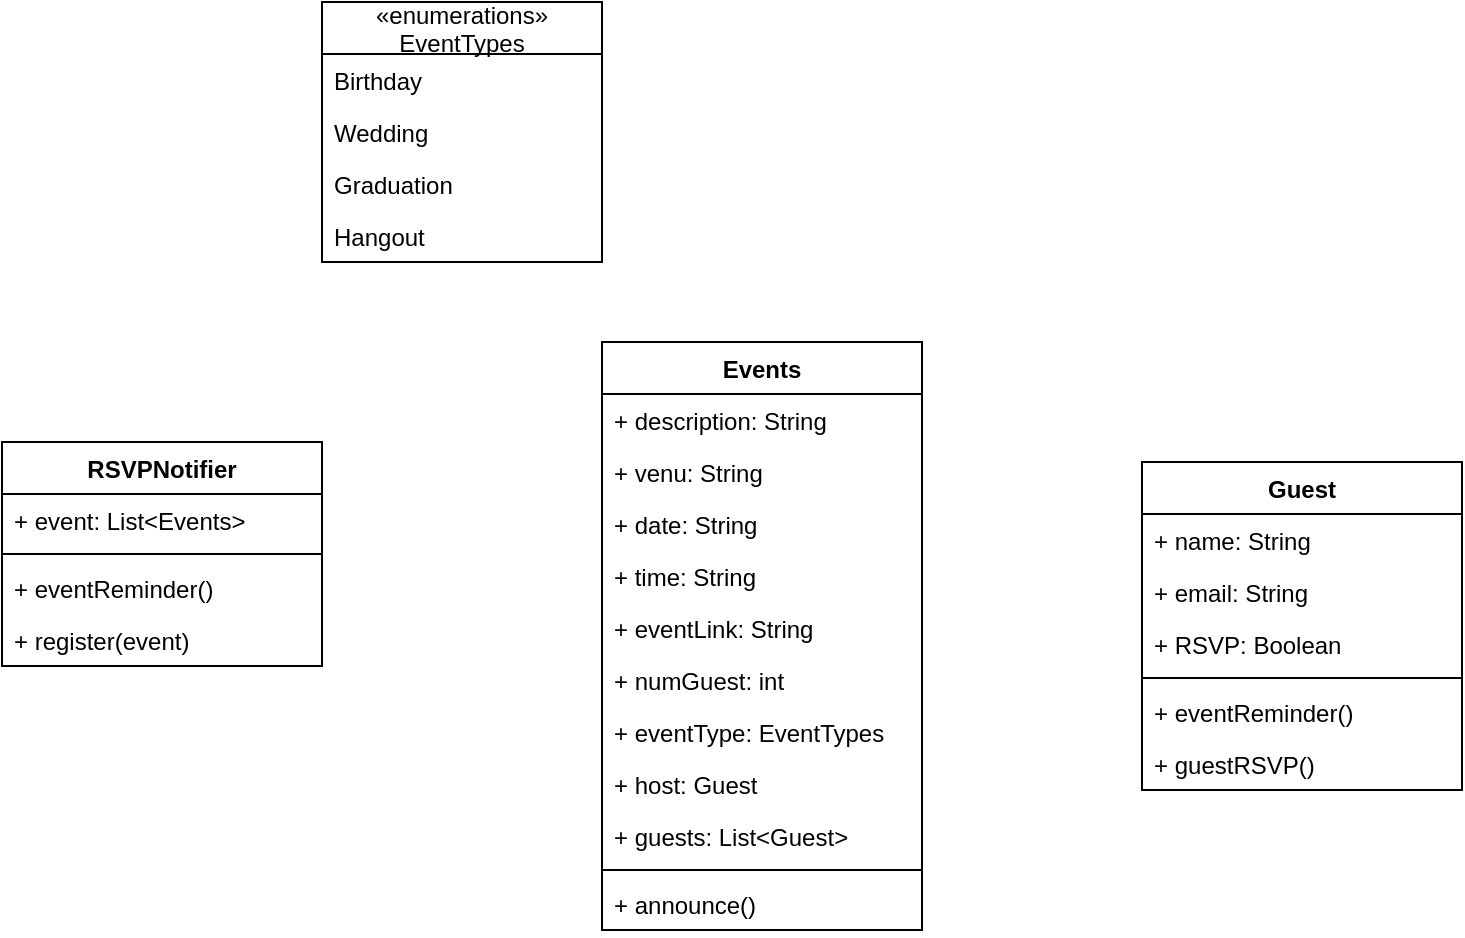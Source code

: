 <mxfile version="13.7.7" type="device"><diagram id="n76bNzCy4CvKaslNPOGh" name="Page-1"><mxGraphModel dx="1186" dy="676" grid="1" gridSize="10" guides="1" tooltips="1" connect="1" arrows="1" fold="1" page="1" pageScale="1" pageWidth="850" pageHeight="1100" math="0" shadow="0"><root><mxCell id="0"/><mxCell id="1" parent="0"/><mxCell id="WnAc6PE9gdIqPDl18MEY-4" value="«enumerations»&#10;EventTypes" style="swimlane;fontStyle=0;childLayout=stackLayout;horizontal=1;startSize=26;fillColor=none;horizontalStack=0;resizeParent=1;resizeParentMax=0;resizeLast=0;collapsible=1;marginBottom=0;" parent="1" vertex="1"><mxGeometry x="340" y="70" width="140" height="130" as="geometry"/></mxCell><mxCell id="WnAc6PE9gdIqPDl18MEY-5" value="Birthday" style="text;strokeColor=none;fillColor=none;align=left;verticalAlign=top;spacingLeft=4;spacingRight=4;overflow=hidden;rotatable=0;points=[[0,0.5],[1,0.5]];portConstraint=eastwest;" parent="WnAc6PE9gdIqPDl18MEY-4" vertex="1"><mxGeometry y="26" width="140" height="26" as="geometry"/></mxCell><mxCell id="WnAc6PE9gdIqPDl18MEY-6" value="Wedding" style="text;strokeColor=none;fillColor=none;align=left;verticalAlign=top;spacingLeft=4;spacingRight=4;overflow=hidden;rotatable=0;points=[[0,0.5],[1,0.5]];portConstraint=eastwest;" parent="WnAc6PE9gdIqPDl18MEY-4" vertex="1"><mxGeometry y="52" width="140" height="26" as="geometry"/></mxCell><mxCell id="WnAc6PE9gdIqPDl18MEY-7" value="Graduation" style="text;strokeColor=none;fillColor=none;align=left;verticalAlign=top;spacingLeft=4;spacingRight=4;overflow=hidden;rotatable=0;points=[[0,0.5],[1,0.5]];portConstraint=eastwest;" parent="WnAc6PE9gdIqPDl18MEY-4" vertex="1"><mxGeometry y="78" width="140" height="26" as="geometry"/></mxCell><mxCell id="WnAc6PE9gdIqPDl18MEY-8" value="Hangout" style="text;strokeColor=none;fillColor=none;align=left;verticalAlign=top;spacingLeft=4;spacingRight=4;overflow=hidden;rotatable=0;points=[[0,0.5],[1,0.5]];portConstraint=eastwest;" parent="WnAc6PE9gdIqPDl18MEY-4" vertex="1"><mxGeometry y="104" width="140" height="26" as="geometry"/></mxCell><mxCell id="qUTj6CMBbtaSkT5nJexN-5" value="RSVPNotifier" style="swimlane;fontStyle=1;align=center;verticalAlign=top;childLayout=stackLayout;horizontal=1;startSize=26;horizontalStack=0;resizeParent=1;resizeParentMax=0;resizeLast=0;collapsible=1;marginBottom=0;" vertex="1" parent="1"><mxGeometry x="180" y="290" width="160" height="112" as="geometry"/></mxCell><mxCell id="qUTj6CMBbtaSkT5nJexN-6" value="+ event: List&lt;Events&gt;" style="text;strokeColor=none;fillColor=none;align=left;verticalAlign=top;spacingLeft=4;spacingRight=4;overflow=hidden;rotatable=0;points=[[0,0.5],[1,0.5]];portConstraint=eastwest;" vertex="1" parent="qUTj6CMBbtaSkT5nJexN-5"><mxGeometry y="26" width="160" height="26" as="geometry"/></mxCell><mxCell id="qUTj6CMBbtaSkT5nJexN-7" value="" style="line;strokeWidth=1;fillColor=none;align=left;verticalAlign=middle;spacingTop=-1;spacingLeft=3;spacingRight=3;rotatable=0;labelPosition=right;points=[];portConstraint=eastwest;" vertex="1" parent="qUTj6CMBbtaSkT5nJexN-5"><mxGeometry y="52" width="160" height="8" as="geometry"/></mxCell><mxCell id="qUTj6CMBbtaSkT5nJexN-9" value="+ eventReminder()" style="text;strokeColor=none;fillColor=none;align=left;verticalAlign=top;spacingLeft=4;spacingRight=4;overflow=hidden;rotatable=0;points=[[0,0.5],[1,0.5]];portConstraint=eastwest;" vertex="1" parent="qUTj6CMBbtaSkT5nJexN-5"><mxGeometry y="60" width="160" height="26" as="geometry"/></mxCell><mxCell id="qUTj6CMBbtaSkT5nJexN-8" value="+ register(event)" style="text;strokeColor=none;fillColor=none;align=left;verticalAlign=top;spacingLeft=4;spacingRight=4;overflow=hidden;rotatable=0;points=[[0,0.5],[1,0.5]];portConstraint=eastwest;" vertex="1" parent="qUTj6CMBbtaSkT5nJexN-5"><mxGeometry y="86" width="160" height="26" as="geometry"/></mxCell><mxCell id="qUTj6CMBbtaSkT5nJexN-10" value="Events" style="swimlane;fontStyle=1;align=center;verticalAlign=top;childLayout=stackLayout;horizontal=1;startSize=26;horizontalStack=0;resizeParent=1;resizeParentMax=0;resizeLast=0;collapsible=1;marginBottom=0;" vertex="1" parent="1"><mxGeometry x="480" y="240" width="160" height="294" as="geometry"/></mxCell><mxCell id="qUTj6CMBbtaSkT5nJexN-11" value="+ description: String" style="text;strokeColor=none;fillColor=none;align=left;verticalAlign=top;spacingLeft=4;spacingRight=4;overflow=hidden;rotatable=0;points=[[0,0.5],[1,0.5]];portConstraint=eastwest;" vertex="1" parent="qUTj6CMBbtaSkT5nJexN-10"><mxGeometry y="26" width="160" height="26" as="geometry"/></mxCell><mxCell id="qUTj6CMBbtaSkT5nJexN-14" value="+ venu: String" style="text;strokeColor=none;fillColor=none;align=left;verticalAlign=top;spacingLeft=4;spacingRight=4;overflow=hidden;rotatable=0;points=[[0,0.5],[1,0.5]];portConstraint=eastwest;" vertex="1" parent="qUTj6CMBbtaSkT5nJexN-10"><mxGeometry y="52" width="160" height="26" as="geometry"/></mxCell><mxCell id="qUTj6CMBbtaSkT5nJexN-18" value="+ date: String" style="text;strokeColor=none;fillColor=none;align=left;verticalAlign=top;spacingLeft=4;spacingRight=4;overflow=hidden;rotatable=0;points=[[0,0.5],[1,0.5]];portConstraint=eastwest;" vertex="1" parent="qUTj6CMBbtaSkT5nJexN-10"><mxGeometry y="78" width="160" height="26" as="geometry"/></mxCell><mxCell id="qUTj6CMBbtaSkT5nJexN-16" value="+ time: String" style="text;strokeColor=none;fillColor=none;align=left;verticalAlign=top;spacingLeft=4;spacingRight=4;overflow=hidden;rotatable=0;points=[[0,0.5],[1,0.5]];portConstraint=eastwest;" vertex="1" parent="qUTj6CMBbtaSkT5nJexN-10"><mxGeometry y="104" width="160" height="26" as="geometry"/></mxCell><mxCell id="qUTj6CMBbtaSkT5nJexN-19" value="+ eventLink: String" style="text;strokeColor=none;fillColor=none;align=left;verticalAlign=top;spacingLeft=4;spacingRight=4;overflow=hidden;rotatable=0;points=[[0,0.5],[1,0.5]];portConstraint=eastwest;" vertex="1" parent="qUTj6CMBbtaSkT5nJexN-10"><mxGeometry y="130" width="160" height="26" as="geometry"/></mxCell><mxCell id="qUTj6CMBbtaSkT5nJexN-17" value="+ numGuest: int" style="text;strokeColor=none;fillColor=none;align=left;verticalAlign=top;spacingLeft=4;spacingRight=4;overflow=hidden;rotatable=0;points=[[0,0.5],[1,0.5]];portConstraint=eastwest;" vertex="1" parent="qUTj6CMBbtaSkT5nJexN-10"><mxGeometry y="156" width="160" height="26" as="geometry"/></mxCell><mxCell id="qUTj6CMBbtaSkT5nJexN-15" value="+ eventType: EventTypes" style="text;strokeColor=none;fillColor=none;align=left;verticalAlign=top;spacingLeft=4;spacingRight=4;overflow=hidden;rotatable=0;points=[[0,0.5],[1,0.5]];portConstraint=eastwest;" vertex="1" parent="qUTj6CMBbtaSkT5nJexN-10"><mxGeometry y="182" width="160" height="26" as="geometry"/></mxCell><mxCell id="qUTj6CMBbtaSkT5nJexN-21" value="+ host: Guest" style="text;strokeColor=none;fillColor=none;align=left;verticalAlign=top;spacingLeft=4;spacingRight=4;overflow=hidden;rotatable=0;points=[[0,0.5],[1,0.5]];portConstraint=eastwest;" vertex="1" parent="qUTj6CMBbtaSkT5nJexN-10"><mxGeometry y="208" width="160" height="26" as="geometry"/></mxCell><mxCell id="qUTj6CMBbtaSkT5nJexN-22" value="+ guests: List&lt;Guest&gt;" style="text;strokeColor=none;fillColor=none;align=left;verticalAlign=top;spacingLeft=4;spacingRight=4;overflow=hidden;rotatable=0;points=[[0,0.5],[1,0.5]];portConstraint=eastwest;" vertex="1" parent="qUTj6CMBbtaSkT5nJexN-10"><mxGeometry y="234" width="160" height="26" as="geometry"/></mxCell><mxCell id="qUTj6CMBbtaSkT5nJexN-12" value="" style="line;strokeWidth=1;fillColor=none;align=left;verticalAlign=middle;spacingTop=-1;spacingLeft=3;spacingRight=3;rotatable=0;labelPosition=right;points=[];portConstraint=eastwest;" vertex="1" parent="qUTj6CMBbtaSkT5nJexN-10"><mxGeometry y="260" width="160" height="8" as="geometry"/></mxCell><mxCell id="qUTj6CMBbtaSkT5nJexN-13" value="+ announce()" style="text;strokeColor=none;fillColor=none;align=left;verticalAlign=top;spacingLeft=4;spacingRight=4;overflow=hidden;rotatable=0;points=[[0,0.5],[1,0.5]];portConstraint=eastwest;" vertex="1" parent="qUTj6CMBbtaSkT5nJexN-10"><mxGeometry y="268" width="160" height="26" as="geometry"/></mxCell><mxCell id="qUTj6CMBbtaSkT5nJexN-23" value="Guest" style="swimlane;fontStyle=1;align=center;verticalAlign=top;childLayout=stackLayout;horizontal=1;startSize=26;horizontalStack=0;resizeParent=1;resizeParentMax=0;resizeLast=0;collapsible=1;marginBottom=0;" vertex="1" parent="1"><mxGeometry x="750" y="300" width="160" height="164" as="geometry"/></mxCell><mxCell id="qUTj6CMBbtaSkT5nJexN-24" value="+ name: String" style="text;strokeColor=none;fillColor=none;align=left;verticalAlign=top;spacingLeft=4;spacingRight=4;overflow=hidden;rotatable=0;points=[[0,0.5],[1,0.5]];portConstraint=eastwest;" vertex="1" parent="qUTj6CMBbtaSkT5nJexN-23"><mxGeometry y="26" width="160" height="26" as="geometry"/></mxCell><mxCell id="qUTj6CMBbtaSkT5nJexN-25" value="+ email: String" style="text;strokeColor=none;fillColor=none;align=left;verticalAlign=top;spacingLeft=4;spacingRight=4;overflow=hidden;rotatable=0;points=[[0,0.5],[1,0.5]];portConstraint=eastwest;" vertex="1" parent="qUTj6CMBbtaSkT5nJexN-23"><mxGeometry y="52" width="160" height="26" as="geometry"/></mxCell><mxCell id="qUTj6CMBbtaSkT5nJexN-26" value="+ RSVP: Boolean" style="text;strokeColor=none;fillColor=none;align=left;verticalAlign=top;spacingLeft=4;spacingRight=4;overflow=hidden;rotatable=0;points=[[0,0.5],[1,0.5]];portConstraint=eastwest;" vertex="1" parent="qUTj6CMBbtaSkT5nJexN-23"><mxGeometry y="78" width="160" height="26" as="geometry"/></mxCell><mxCell id="qUTj6CMBbtaSkT5nJexN-33" value="" style="line;strokeWidth=1;fillColor=none;align=left;verticalAlign=middle;spacingTop=-1;spacingLeft=3;spacingRight=3;rotatable=0;labelPosition=right;points=[];portConstraint=eastwest;" vertex="1" parent="qUTj6CMBbtaSkT5nJexN-23"><mxGeometry y="104" width="160" height="8" as="geometry"/></mxCell><mxCell id="qUTj6CMBbtaSkT5nJexN-35" value="+ eventReminder()" style="text;strokeColor=none;fillColor=none;align=left;verticalAlign=top;spacingLeft=4;spacingRight=4;overflow=hidden;rotatable=0;points=[[0,0.5],[1,0.5]];portConstraint=eastwest;" vertex="1" parent="qUTj6CMBbtaSkT5nJexN-23"><mxGeometry y="112" width="160" height="26" as="geometry"/></mxCell><mxCell id="qUTj6CMBbtaSkT5nJexN-34" value="+ guestRSVP()" style="text;strokeColor=none;fillColor=none;align=left;verticalAlign=top;spacingLeft=4;spacingRight=4;overflow=hidden;rotatable=0;points=[[0,0.5],[1,0.5]];portConstraint=eastwest;" vertex="1" parent="qUTj6CMBbtaSkT5nJexN-23"><mxGeometry y="138" width="160" height="26" as="geometry"/></mxCell></root></mxGraphModel></diagram></mxfile>